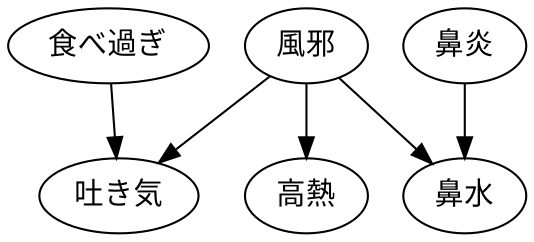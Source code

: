 digraph {
    "風邪" -> "高熱";
    "食べ過ぎ" -> "吐き気";
    "風邪" -> "吐き気";
    "風邪" -> "鼻水";
    "鼻炎" -> "鼻水";
}
